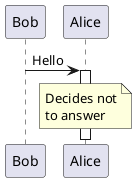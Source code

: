 {
  "sha1": "e3j1ybkgfyfkl70nye4w4eg47tic4ff",
  "insertion": {
    "when": "2024-06-01T09:03:03.830Z",
    "url": "http://forum.plantuml.net/3756",
    "user": "plantuml@gmail.com"
  }
}
@startuml
!pragma teoz true
participant Bob
participant Alice
Bob -> Alice : Hello
activate Alice
note over Alice : Decides not\nto answer
deactivate Alice
@enduml

